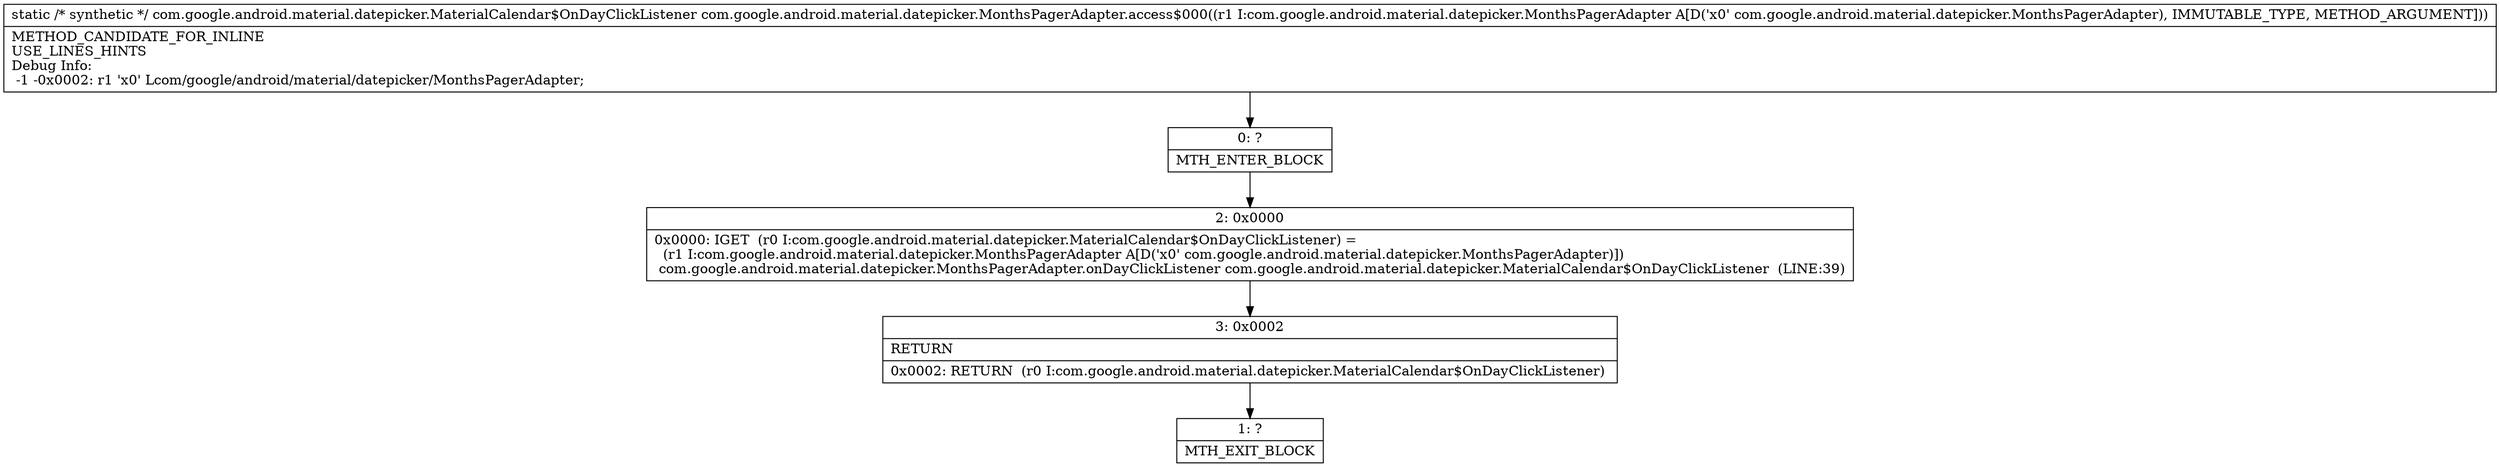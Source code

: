 digraph "CFG forcom.google.android.material.datepicker.MonthsPagerAdapter.access$000(Lcom\/google\/android\/material\/datepicker\/MonthsPagerAdapter;)Lcom\/google\/android\/material\/datepicker\/MaterialCalendar$OnDayClickListener;" {
Node_0 [shape=record,label="{0\:\ ?|MTH_ENTER_BLOCK\l}"];
Node_2 [shape=record,label="{2\:\ 0x0000|0x0000: IGET  (r0 I:com.google.android.material.datepicker.MaterialCalendar$OnDayClickListener) = \l  (r1 I:com.google.android.material.datepicker.MonthsPagerAdapter A[D('x0' com.google.android.material.datepicker.MonthsPagerAdapter)])\l com.google.android.material.datepicker.MonthsPagerAdapter.onDayClickListener com.google.android.material.datepicker.MaterialCalendar$OnDayClickListener  (LINE:39)\l}"];
Node_3 [shape=record,label="{3\:\ 0x0002|RETURN\l|0x0002: RETURN  (r0 I:com.google.android.material.datepicker.MaterialCalendar$OnDayClickListener) \l}"];
Node_1 [shape=record,label="{1\:\ ?|MTH_EXIT_BLOCK\l}"];
MethodNode[shape=record,label="{static \/* synthetic *\/ com.google.android.material.datepicker.MaterialCalendar$OnDayClickListener com.google.android.material.datepicker.MonthsPagerAdapter.access$000((r1 I:com.google.android.material.datepicker.MonthsPagerAdapter A[D('x0' com.google.android.material.datepicker.MonthsPagerAdapter), IMMUTABLE_TYPE, METHOD_ARGUMENT]))  | METHOD_CANDIDATE_FOR_INLINE\lUSE_LINES_HINTS\lDebug Info:\l  \-1 \-0x0002: r1 'x0' Lcom\/google\/android\/material\/datepicker\/MonthsPagerAdapter;\l}"];
MethodNode -> Node_0;Node_0 -> Node_2;
Node_2 -> Node_3;
Node_3 -> Node_1;
}

